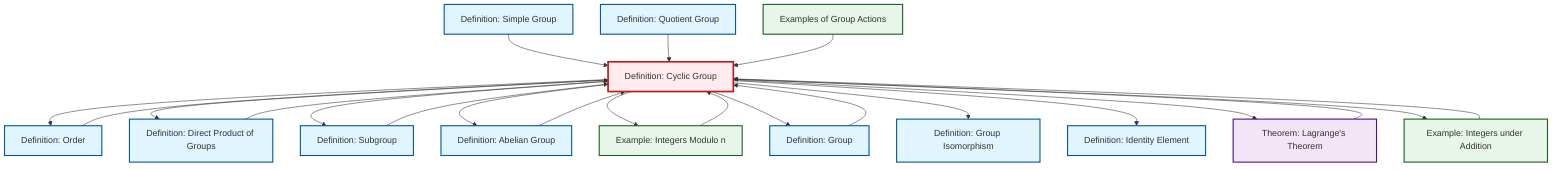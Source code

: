 graph TD
    classDef definition fill:#e1f5fe,stroke:#01579b,stroke-width:2px
    classDef theorem fill:#f3e5f5,stroke:#4a148c,stroke-width:2px
    classDef axiom fill:#fff3e0,stroke:#e65100,stroke-width:2px
    classDef example fill:#e8f5e9,stroke:#1b5e20,stroke-width:2px
    classDef current fill:#ffebee,stroke:#b71c1c,stroke-width:3px
    def-identity-element["Definition: Identity Element"]:::definition
    def-cyclic-group["Definition: Cyclic Group"]:::definition
    def-order["Definition: Order"]:::definition
    ex-quotient-integers-mod-n["Example: Integers Modulo n"]:::example
    thm-lagrange["Theorem: Lagrange's Theorem"]:::theorem
    def-simple-group["Definition: Simple Group"]:::definition
    ex-integers-addition["Example: Integers under Addition"]:::example
    ex-group-action-examples["Examples of Group Actions"]:::example
    def-isomorphism["Definition: Group Isomorphism"]:::definition
    def-quotient-group["Definition: Quotient Group"]:::definition
    def-abelian-group["Definition: Abelian Group"]:::definition
    def-subgroup["Definition: Subgroup"]:::definition
    def-direct-product["Definition: Direct Product of Groups"]:::definition
    def-group["Definition: Group"]:::definition
    def-cyclic-group --> def-order
    def-simple-group --> def-cyclic-group
    thm-lagrange --> def-cyclic-group
    def-quotient-group --> def-cyclic-group
    def-subgroup --> def-cyclic-group
    def-cyclic-group --> def-direct-product
    def-group --> def-cyclic-group
    def-order --> def-cyclic-group
    def-abelian-group --> def-cyclic-group
    def-cyclic-group --> def-subgroup
    def-direct-product --> def-cyclic-group
    ex-integers-addition --> def-cyclic-group
    def-cyclic-group --> def-abelian-group
    def-cyclic-group --> ex-quotient-integers-mod-n
    ex-quotient-integers-mod-n --> def-cyclic-group
    def-cyclic-group --> def-group
    def-cyclic-group --> def-isomorphism
    def-cyclic-group --> def-identity-element
    def-cyclic-group --> thm-lagrange
    def-cyclic-group --> ex-integers-addition
    ex-group-action-examples --> def-cyclic-group
    class def-cyclic-group current